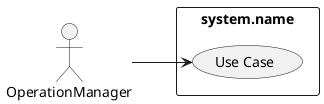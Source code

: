 @startuml

left to right direction

:OperationManager: as Actor

rectangle "system.name" {
    (Use Case) as U1
}

Actor --> U1

@enduml
